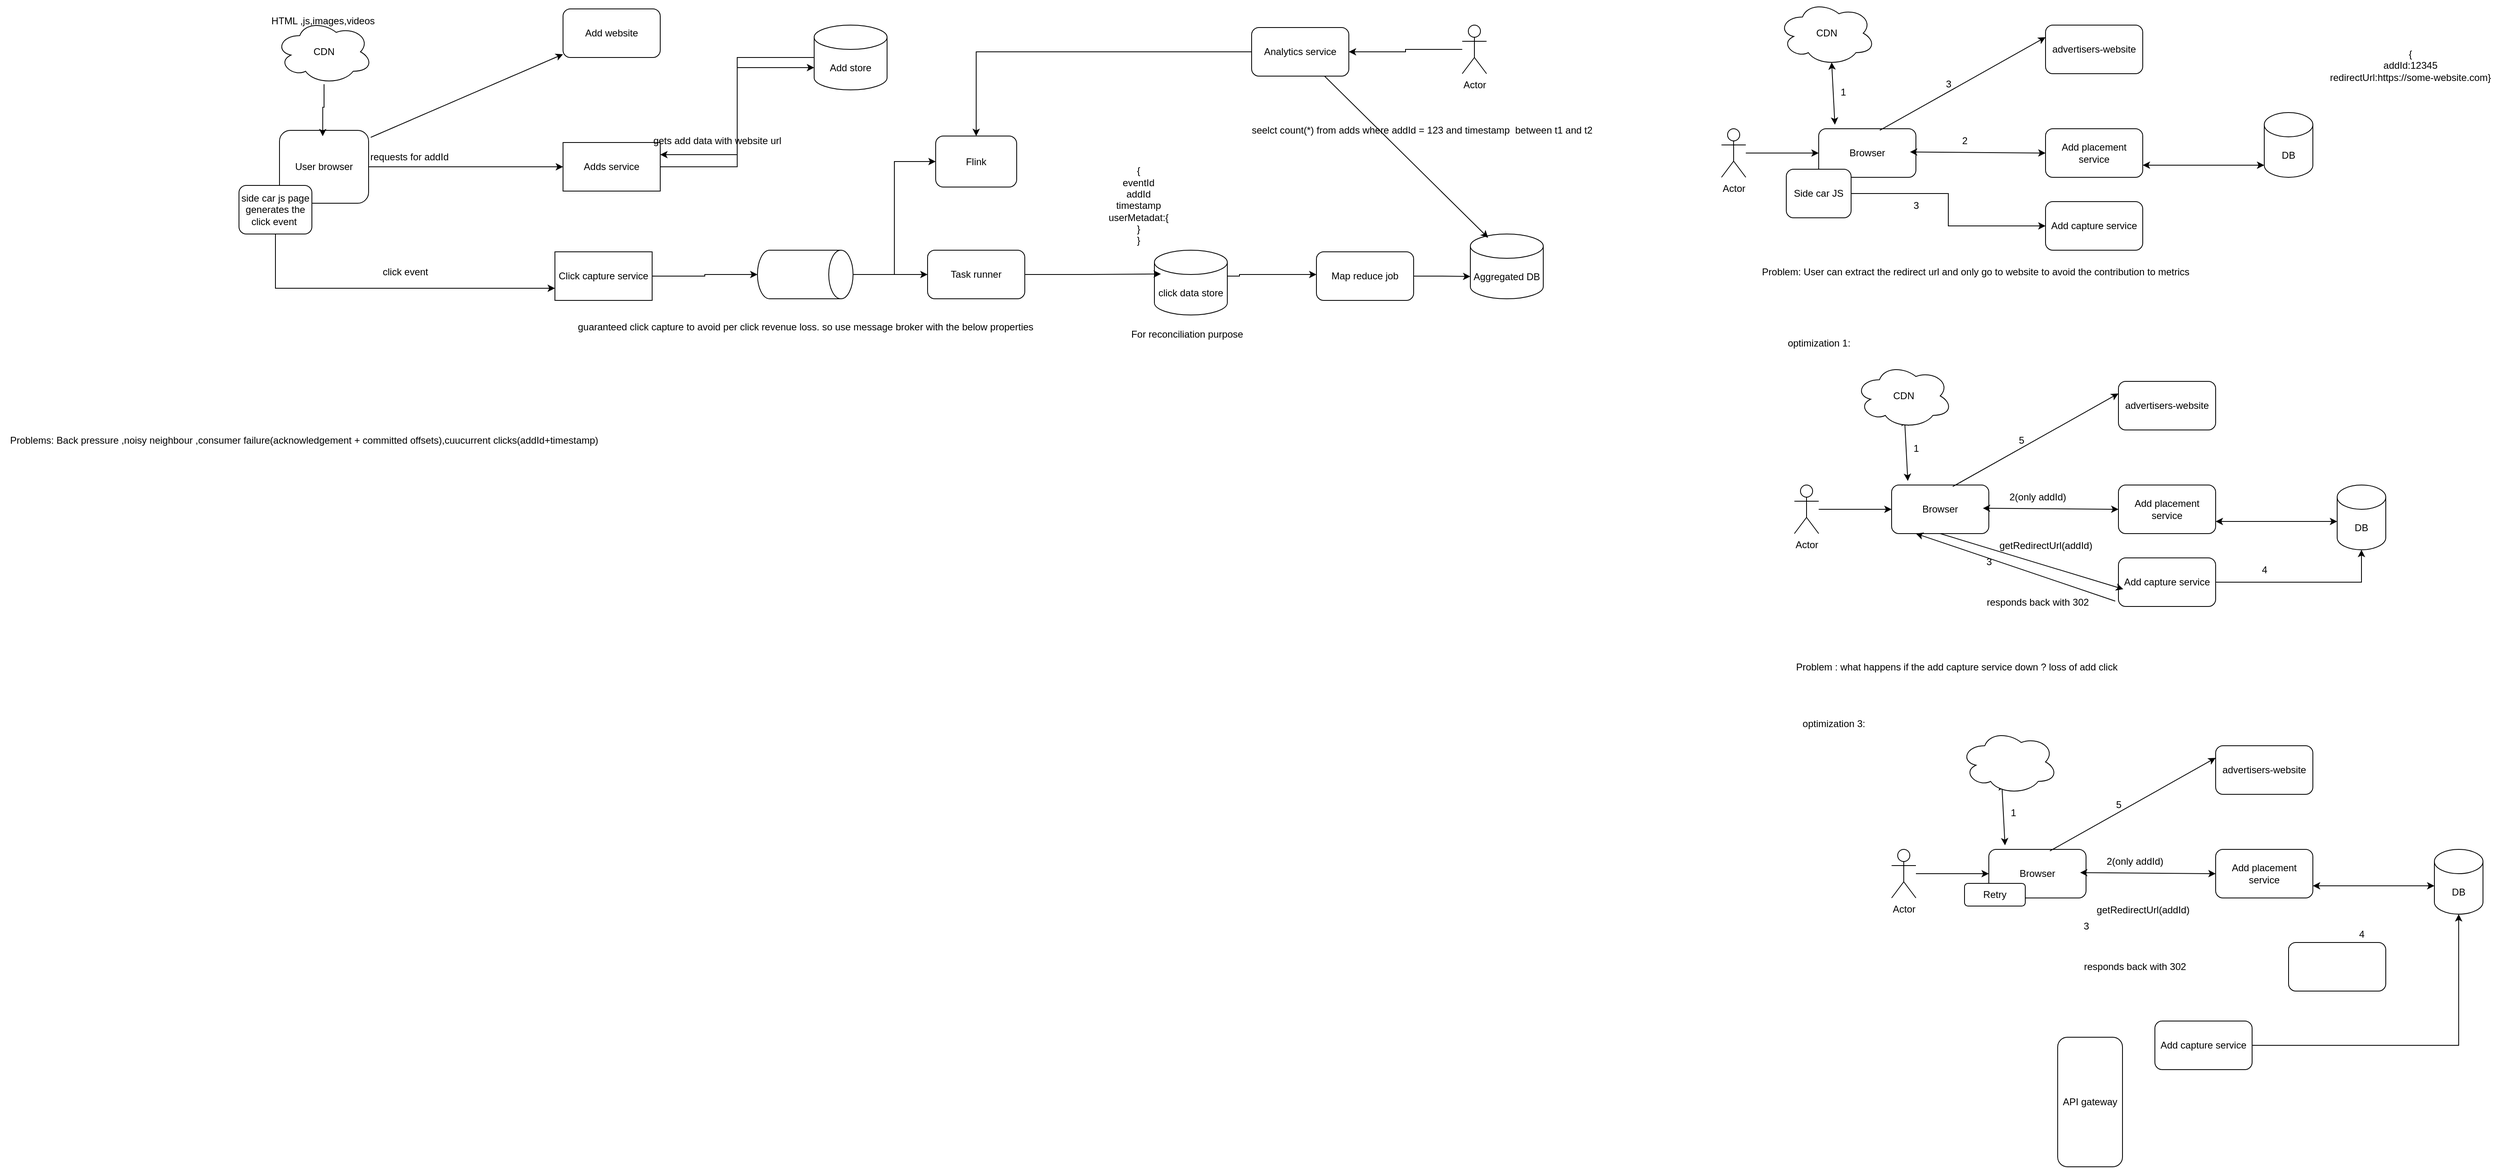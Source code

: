 <mxfile version="26.0.6">
  <diagram name="Page-1" id="_u1gvkKbl3ZeAcSjSczg">
    <mxGraphModel dx="4094" dy="412" grid="1" gridSize="10" guides="1" tooltips="1" connect="1" arrows="1" fold="1" page="1" pageScale="1" pageWidth="3300" pageHeight="2300" math="0" shadow="0">
      <root>
        <mxCell id="0" />
        <mxCell id="1" parent="0" />
        <mxCell id="kkexLGDBU4MFBAvG1ze2-140" value="" style="rounded=1;whiteSpace=wrap;html=1;" parent="1" vertex="1">
          <mxGeometry x="2560" y="1163" width="120" height="60" as="geometry" />
        </mxCell>
        <mxCell id="kkexLGDBU4MFBAvG1ze2-8" style="edgeStyle=orthogonalEdgeStyle;rounded=0;orthogonalLoop=1;jettySize=auto;html=1;entryX=0;entryY=0.5;entryDx=0;entryDy=0;" parent="1" source="kkexLGDBU4MFBAvG1ze2-1" target="kkexLGDBU4MFBAvG1ze2-6" edge="1">
          <mxGeometry relative="1" as="geometry" />
        </mxCell>
        <mxCell id="kkexLGDBU4MFBAvG1ze2-1" value="User browser" style="rounded=1;whiteSpace=wrap;html=1;" parent="1" vertex="1">
          <mxGeometry x="80" y="160" width="110" height="90" as="geometry" />
        </mxCell>
        <mxCell id="kkexLGDBU4MFBAvG1ze2-2" value="Flink" style="rounded=1;whiteSpace=wrap;html=1;" parent="1" vertex="1">
          <mxGeometry x="890" y="167" width="100" height="63" as="geometry" />
        </mxCell>
        <mxCell id="kkexLGDBU4MFBAvG1ze2-3" value="CDN" style="ellipse;shape=cloud;whiteSpace=wrap;html=1;" parent="1" vertex="1">
          <mxGeometry x="75" y="23" width="120" height="80" as="geometry" />
        </mxCell>
        <mxCell id="kkexLGDBU4MFBAvG1ze2-4" style="edgeStyle=orthogonalEdgeStyle;rounded=0;orthogonalLoop=1;jettySize=auto;html=1;entryX=0.485;entryY=0.081;entryDx=0;entryDy=0;entryPerimeter=0;" parent="1" source="kkexLGDBU4MFBAvG1ze2-3" target="kkexLGDBU4MFBAvG1ze2-1" edge="1">
          <mxGeometry relative="1" as="geometry" />
        </mxCell>
        <mxCell id="kkexLGDBU4MFBAvG1ze2-5" value="HTML ,js,images,videos&amp;nbsp;" style="text;html=1;align=center;verticalAlign=middle;resizable=0;points=[];autosize=1;strokeColor=none;fillColor=none;" parent="1" vertex="1">
          <mxGeometry x="60" y="10" width="150" height="30" as="geometry" />
        </mxCell>
        <mxCell id="kkexLGDBU4MFBAvG1ze2-6" value="Adds service" style="rounded=0;whiteSpace=wrap;html=1;" parent="1" vertex="1">
          <mxGeometry x="430" y="175" width="120" height="60" as="geometry" />
        </mxCell>
        <mxCell id="kkexLGDBU4MFBAvG1ze2-9" value="requests for addId" style="text;html=1;align=center;verticalAlign=middle;resizable=0;points=[];autosize=1;strokeColor=none;fillColor=none;" parent="1" vertex="1">
          <mxGeometry x="180" y="178" width="120" height="30" as="geometry" />
        </mxCell>
        <mxCell id="kkexLGDBU4MFBAvG1ze2-22" style="edgeStyle=orthogonalEdgeStyle;rounded=0;orthogonalLoop=1;jettySize=auto;html=1;" parent="1" source="kkexLGDBU4MFBAvG1ze2-12" target="kkexLGDBU4MFBAvG1ze2-21" edge="1">
          <mxGeometry relative="1" as="geometry">
            <mxPoint x="660" y="340" as="targetPoint" />
          </mxGeometry>
        </mxCell>
        <mxCell id="kkexLGDBU4MFBAvG1ze2-12" value="Click capture service" style="rounded=0;whiteSpace=wrap;html=1;" parent="1" vertex="1">
          <mxGeometry x="420" y="310" width="120" height="60" as="geometry" />
        </mxCell>
        <mxCell id="kkexLGDBU4MFBAvG1ze2-14" value="click event" style="text;html=1;align=center;verticalAlign=middle;resizable=0;points=[];autosize=1;strokeColor=none;fillColor=none;" parent="1" vertex="1">
          <mxGeometry x="195" y="320" width="80" height="30" as="geometry" />
        </mxCell>
        <mxCell id="kkexLGDBU4MFBAvG1ze2-19" style="edgeStyle=orthogonalEdgeStyle;rounded=0;orthogonalLoop=1;jettySize=auto;html=1;entryX=1;entryY=0.25;entryDx=0;entryDy=0;" parent="1" source="kkexLGDBU4MFBAvG1ze2-17" target="kkexLGDBU4MFBAvG1ze2-6" edge="1">
          <mxGeometry relative="1" as="geometry" />
        </mxCell>
        <mxCell id="kkexLGDBU4MFBAvG1ze2-17" value="Add store" style="shape=cylinder3;whiteSpace=wrap;html=1;boundedLbl=1;backgroundOutline=1;size=15;" parent="1" vertex="1">
          <mxGeometry x="740" y="30" width="90" height="80" as="geometry" />
        </mxCell>
        <mxCell id="kkexLGDBU4MFBAvG1ze2-18" style="edgeStyle=orthogonalEdgeStyle;rounded=0;orthogonalLoop=1;jettySize=auto;html=1;entryX=0;entryY=0;entryDx=0;entryDy=52.5;entryPerimeter=0;" parent="1" source="kkexLGDBU4MFBAvG1ze2-6" target="kkexLGDBU4MFBAvG1ze2-17" edge="1">
          <mxGeometry relative="1" as="geometry" />
        </mxCell>
        <mxCell id="kkexLGDBU4MFBAvG1ze2-24" style="edgeStyle=orthogonalEdgeStyle;rounded=0;orthogonalLoop=1;jettySize=auto;html=1;" parent="1" source="kkexLGDBU4MFBAvG1ze2-21" target="kkexLGDBU4MFBAvG1ze2-23" edge="1">
          <mxGeometry relative="1" as="geometry" />
        </mxCell>
        <mxCell id="kkexLGDBU4MFBAvG1ze2-48" style="edgeStyle=orthogonalEdgeStyle;rounded=0;orthogonalLoop=1;jettySize=auto;html=1;entryX=0;entryY=0.5;entryDx=0;entryDy=0;" parent="1" source="kkexLGDBU4MFBAvG1ze2-21" target="kkexLGDBU4MFBAvG1ze2-2" edge="1">
          <mxGeometry relative="1" as="geometry" />
        </mxCell>
        <mxCell id="kkexLGDBU4MFBAvG1ze2-21" value="" style="shape=cylinder3;whiteSpace=wrap;html=1;boundedLbl=1;backgroundOutline=1;size=15;rotation=90;" parent="1" vertex="1">
          <mxGeometry x="699" y="279" width="60" height="118" as="geometry" />
        </mxCell>
        <mxCell id="kkexLGDBU4MFBAvG1ze2-23" value="Task runner" style="rounded=1;whiteSpace=wrap;html=1;" parent="1" vertex="1">
          <mxGeometry x="880" y="308" width="120" height="60" as="geometry" />
        </mxCell>
        <mxCell id="kkexLGDBU4MFBAvG1ze2-34" style="edgeStyle=orthogonalEdgeStyle;rounded=0;orthogonalLoop=1;jettySize=auto;html=1;" parent="1" source="kkexLGDBU4MFBAvG1ze2-26" target="kkexLGDBU4MFBAvG1ze2-35" edge="1">
          <mxGeometry relative="1" as="geometry">
            <mxPoint x="1330" y="348" as="targetPoint" />
            <Array as="points">
              <mxPoint x="1265" y="340" />
              <mxPoint x="1265" y="338" />
            </Array>
          </mxGeometry>
        </mxCell>
        <mxCell id="kkexLGDBU4MFBAvG1ze2-26" value="click data store" style="shape=cylinder3;whiteSpace=wrap;html=1;boundedLbl=1;backgroundOutline=1;size=15;" parent="1" vertex="1">
          <mxGeometry x="1160" y="308" width="90" height="80" as="geometry" />
        </mxCell>
        <mxCell id="kkexLGDBU4MFBAvG1ze2-27" style="edgeStyle=orthogonalEdgeStyle;rounded=0;orthogonalLoop=1;jettySize=auto;html=1;entryX=0.089;entryY=0.367;entryDx=0;entryDy=0;entryPerimeter=0;" parent="1" source="kkexLGDBU4MFBAvG1ze2-23" target="kkexLGDBU4MFBAvG1ze2-26" edge="1">
          <mxGeometry relative="1" as="geometry" />
        </mxCell>
        <mxCell id="kkexLGDBU4MFBAvG1ze2-29" style="edgeStyle=orthogonalEdgeStyle;rounded=0;orthogonalLoop=1;jettySize=auto;html=1;entryX=0;entryY=0.75;entryDx=0;entryDy=0;" parent="1" source="kkexLGDBU4MFBAvG1ze2-28" target="kkexLGDBU4MFBAvG1ze2-12" edge="1">
          <mxGeometry relative="1" as="geometry">
            <mxPoint x="300" y="360" as="targetPoint" />
            <Array as="points">
              <mxPoint x="75" y="355" />
            </Array>
          </mxGeometry>
        </mxCell>
        <mxCell id="kkexLGDBU4MFBAvG1ze2-28" value="side car js page&lt;div&gt;generates the click event&amp;nbsp;&lt;/div&gt;" style="rounded=1;whiteSpace=wrap;html=1;" parent="1" vertex="1">
          <mxGeometry x="30" y="228" width="90" height="60" as="geometry" />
        </mxCell>
        <mxCell id="kkexLGDBU4MFBAvG1ze2-30" value="gets add data with website url" style="text;html=1;align=center;verticalAlign=middle;resizable=0;points=[];autosize=1;strokeColor=none;fillColor=none;" parent="1" vertex="1">
          <mxGeometry x="530" y="158" width="180" height="30" as="geometry" />
        </mxCell>
        <mxCell id="kkexLGDBU4MFBAvG1ze2-31" value="" style="endArrow=classic;html=1;rounded=0;exitX=1.024;exitY=0.096;exitDx=0;exitDy=0;exitPerimeter=0;" parent="1" source="kkexLGDBU4MFBAvG1ze2-1" target="kkexLGDBU4MFBAvG1ze2-32" edge="1">
          <mxGeometry width="50" height="50" relative="1" as="geometry">
            <mxPoint x="380" y="240" as="sourcePoint" />
            <mxPoint x="440" y="50" as="targetPoint" />
          </mxGeometry>
        </mxCell>
        <mxCell id="kkexLGDBU4MFBAvG1ze2-32" value="Add website" style="rounded=1;whiteSpace=wrap;html=1;" parent="1" vertex="1">
          <mxGeometry x="430" y="10" width="120" height="60" as="geometry" />
        </mxCell>
        <mxCell id="kkexLGDBU4MFBAvG1ze2-33" value="guaranteed click capture to avoid per click revenue loss. so use message broker with the below properties" style="text;html=1;align=center;verticalAlign=middle;resizable=0;points=[];autosize=1;strokeColor=none;fillColor=none;" parent="1" vertex="1">
          <mxGeometry x="434" y="388" width="590" height="30" as="geometry" />
        </mxCell>
        <mxCell id="kkexLGDBU4MFBAvG1ze2-35" value="Map reduce job" style="rounded=1;whiteSpace=wrap;html=1;" parent="1" vertex="1">
          <mxGeometry x="1360" y="310" width="120" height="60" as="geometry" />
        </mxCell>
        <mxCell id="kkexLGDBU4MFBAvG1ze2-37" value="Aggregated DB" style="shape=cylinder3;whiteSpace=wrap;html=1;boundedLbl=1;backgroundOutline=1;size=15;" parent="1" vertex="1">
          <mxGeometry x="1550" y="288" width="90" height="80" as="geometry" />
        </mxCell>
        <mxCell id="kkexLGDBU4MFBAvG1ze2-38" style="edgeStyle=orthogonalEdgeStyle;rounded=0;orthogonalLoop=1;jettySize=auto;html=1;entryX=0;entryY=0;entryDx=0;entryDy=52.5;entryPerimeter=0;" parent="1" source="kkexLGDBU4MFBAvG1ze2-35" target="kkexLGDBU4MFBAvG1ze2-37" edge="1">
          <mxGeometry relative="1" as="geometry" />
        </mxCell>
        <mxCell id="kkexLGDBU4MFBAvG1ze2-39" value="For reconciliation purpose" style="text;html=1;align=center;verticalAlign=middle;resizable=0;points=[];autosize=1;strokeColor=none;fillColor=none;" parent="1" vertex="1">
          <mxGeometry x="1120" y="397" width="160" height="30" as="geometry" />
        </mxCell>
        <mxCell id="kkexLGDBU4MFBAvG1ze2-43" style="edgeStyle=orthogonalEdgeStyle;rounded=0;orthogonalLoop=1;jettySize=auto;html=1;" parent="1" source="kkexLGDBU4MFBAvG1ze2-40" target="kkexLGDBU4MFBAvG1ze2-2" edge="1">
          <mxGeometry relative="1" as="geometry" />
        </mxCell>
        <mxCell id="kkexLGDBU4MFBAvG1ze2-40" value="Analytics service" style="rounded=1;whiteSpace=wrap;html=1;" parent="1" vertex="1">
          <mxGeometry x="1280" y="33" width="120" height="60" as="geometry" />
        </mxCell>
        <mxCell id="kkexLGDBU4MFBAvG1ze2-42" style="edgeStyle=orthogonalEdgeStyle;rounded=0;orthogonalLoop=1;jettySize=auto;html=1;entryX=1;entryY=0.5;entryDx=0;entryDy=0;" parent="1" source="kkexLGDBU4MFBAvG1ze2-41" target="kkexLGDBU4MFBAvG1ze2-40" edge="1">
          <mxGeometry relative="1" as="geometry" />
        </mxCell>
        <mxCell id="kkexLGDBU4MFBAvG1ze2-41" value="Actor" style="shape=umlActor;verticalLabelPosition=bottom;verticalAlign=top;html=1;outlineConnect=0;" parent="1" vertex="1">
          <mxGeometry x="1540" y="30" width="30" height="60" as="geometry" />
        </mxCell>
        <mxCell id="kkexLGDBU4MFBAvG1ze2-45" value="Problems: Back pressure ,noisy neighbour ,consumer failure(acknowledgement + committed offsets),cuucurrent clicks(addId+timestamp)" style="text;html=1;align=center;verticalAlign=middle;resizable=0;points=[];autosize=1;strokeColor=none;fillColor=none;" parent="1" vertex="1">
          <mxGeometry x="-265" y="528" width="750" height="30" as="geometry" />
        </mxCell>
        <mxCell id="kkexLGDBU4MFBAvG1ze2-46" value="" style="endArrow=classic;html=1;rounded=0;exitX=0.75;exitY=1;exitDx=0;exitDy=0;entryX=0.244;entryY=0.058;entryDx=0;entryDy=0;entryPerimeter=0;" parent="1" source="kkexLGDBU4MFBAvG1ze2-40" target="kkexLGDBU4MFBAvG1ze2-37" edge="1">
          <mxGeometry width="50" height="50" relative="1" as="geometry">
            <mxPoint x="1370" y="290" as="sourcePoint" />
            <mxPoint x="1420" y="240" as="targetPoint" />
          </mxGeometry>
        </mxCell>
        <mxCell id="kkexLGDBU4MFBAvG1ze2-47" value="seelct count(*) from adds where addId = 123 and timestamp&amp;nbsp; between t1 and t2" style="text;html=1;align=center;verticalAlign=middle;resizable=0;points=[];autosize=1;strokeColor=none;fillColor=none;" parent="1" vertex="1">
          <mxGeometry x="1270" y="145" width="440" height="30" as="geometry" />
        </mxCell>
        <mxCell id="kkexLGDBU4MFBAvG1ze2-49" value="{&lt;div&gt;eventId&lt;/div&gt;&lt;div&gt;addId&lt;/div&gt;&lt;div&gt;timestamp&lt;/div&gt;&lt;div&gt;userMetadat:{&lt;/div&gt;&lt;div&gt;}&lt;/div&gt;&lt;div&gt;}&lt;/div&gt;" style="text;html=1;align=center;verticalAlign=middle;resizable=0;points=[];autosize=1;strokeColor=none;fillColor=none;" parent="1" vertex="1">
          <mxGeometry x="1090" y="198" width="100" height="110" as="geometry" />
        </mxCell>
        <mxCell id="kkexLGDBU4MFBAvG1ze2-52" value="Browser" style="rounded=1;whiteSpace=wrap;html=1;" parent="1" vertex="1">
          <mxGeometry x="1980" y="158" width="120" height="60" as="geometry" />
        </mxCell>
        <mxCell id="kkexLGDBU4MFBAvG1ze2-54" style="edgeStyle=orthogonalEdgeStyle;rounded=0;orthogonalLoop=1;jettySize=auto;html=1;entryX=0;entryY=0.5;entryDx=0;entryDy=0;" parent="1" source="kkexLGDBU4MFBAvG1ze2-53" target="kkexLGDBU4MFBAvG1ze2-52" edge="1">
          <mxGeometry relative="1" as="geometry" />
        </mxCell>
        <mxCell id="kkexLGDBU4MFBAvG1ze2-53" value="Actor" style="shape=umlActor;verticalLabelPosition=bottom;verticalAlign=top;html=1;outlineConnect=0;" parent="1" vertex="1">
          <mxGeometry x="1860" y="158" width="30" height="60" as="geometry" />
        </mxCell>
        <mxCell id="kkexLGDBU4MFBAvG1ze2-55" value="CDN" style="ellipse;shape=cloud;whiteSpace=wrap;html=1;" parent="1" vertex="1">
          <mxGeometry x="1930" width="120" height="80" as="geometry" />
        </mxCell>
        <mxCell id="kkexLGDBU4MFBAvG1ze2-57" value="" style="endArrow=classic;startArrow=classic;html=1;rounded=0;entryX=0.55;entryY=0.95;entryDx=0;entryDy=0;entryPerimeter=0;" parent="1" target="kkexLGDBU4MFBAvG1ze2-55" edge="1">
          <mxGeometry width="50" height="50" relative="1" as="geometry">
            <mxPoint x="2000" y="153" as="sourcePoint" />
            <mxPoint x="2050" y="103" as="targetPoint" />
          </mxGeometry>
        </mxCell>
        <mxCell id="kkexLGDBU4MFBAvG1ze2-58" value="Add placement service" style="rounded=1;whiteSpace=wrap;html=1;" parent="1" vertex="1">
          <mxGeometry x="2260" y="158" width="120" height="60" as="geometry" />
        </mxCell>
        <mxCell id="kkexLGDBU4MFBAvG1ze2-59" value="Add capture service" style="rounded=1;whiteSpace=wrap;html=1;" parent="1" vertex="1">
          <mxGeometry x="2260" y="248" width="120" height="60" as="geometry" />
        </mxCell>
        <mxCell id="kkexLGDBU4MFBAvG1ze2-60" value="" style="endArrow=classic;startArrow=classic;html=1;rounded=0;exitX=0.939;exitY=0.478;exitDx=0;exitDy=0;exitPerimeter=0;entryX=0;entryY=0.5;entryDx=0;entryDy=0;" parent="1" source="kkexLGDBU4MFBAvG1ze2-52" target="kkexLGDBU4MFBAvG1ze2-58" edge="1">
          <mxGeometry width="50" height="50" relative="1" as="geometry">
            <mxPoint x="2130" y="200" as="sourcePoint" />
            <mxPoint x="2180" y="150" as="targetPoint" />
          </mxGeometry>
        </mxCell>
        <mxCell id="kkexLGDBU4MFBAvG1ze2-61" value="DB" style="shape=cylinder3;whiteSpace=wrap;html=1;boundedLbl=1;backgroundOutline=1;size=15;" parent="1" vertex="1">
          <mxGeometry x="2530" y="138" width="60" height="80" as="geometry" />
        </mxCell>
        <mxCell id="kkexLGDBU4MFBAvG1ze2-62" value="" style="endArrow=classic;startArrow=classic;html=1;rounded=0;entryX=0;entryY=1;entryDx=0;entryDy=-15;entryPerimeter=0;exitX=1;exitY=0.75;exitDx=0;exitDy=0;" parent="1" source="kkexLGDBU4MFBAvG1ze2-58" target="kkexLGDBU4MFBAvG1ze2-61" edge="1">
          <mxGeometry width="50" height="50" relative="1" as="geometry">
            <mxPoint x="2380" y="120" as="sourcePoint" />
            <mxPoint x="2430" y="70" as="targetPoint" />
          </mxGeometry>
        </mxCell>
        <mxCell id="kkexLGDBU4MFBAvG1ze2-63" value="{&lt;div&gt;&lt;span style=&quot;background-color: transparent; color: light-dark(rgb(0, 0, 0), rgb(255, 255, 255));&quot;&gt;addId:12345&lt;/span&gt;&lt;/div&gt;&lt;div&gt;&lt;span style=&quot;background-color: transparent; color: light-dark(rgb(0, 0, 0), rgb(255, 255, 255));&quot;&gt;redirectUrl:https://some-website.com}&lt;/span&gt;&lt;/div&gt;" style="text;html=1;align=center;verticalAlign=middle;resizable=0;points=[];autosize=1;strokeColor=none;fillColor=none;" parent="1" vertex="1">
          <mxGeometry x="2600" y="50" width="220" height="60" as="geometry" />
        </mxCell>
        <mxCell id="kkexLGDBU4MFBAvG1ze2-65" style="edgeStyle=orthogonalEdgeStyle;rounded=0;orthogonalLoop=1;jettySize=auto;html=1;" parent="1" source="kkexLGDBU4MFBAvG1ze2-64" target="kkexLGDBU4MFBAvG1ze2-59" edge="1">
          <mxGeometry relative="1" as="geometry" />
        </mxCell>
        <mxCell id="kkexLGDBU4MFBAvG1ze2-64" value="Side car JS" style="rounded=1;whiteSpace=wrap;html=1;" parent="1" vertex="1">
          <mxGeometry x="1940" y="208" width="80" height="60" as="geometry" />
        </mxCell>
        <mxCell id="kkexLGDBU4MFBAvG1ze2-66" value="advertisers-website" style="rounded=1;whiteSpace=wrap;html=1;" parent="1" vertex="1">
          <mxGeometry x="2260" y="30" width="120" height="60" as="geometry" />
        </mxCell>
        <mxCell id="kkexLGDBU4MFBAvG1ze2-68" value="" style="endArrow=classic;html=1;rounded=0;exitX=0.628;exitY=0.033;exitDx=0;exitDy=0;exitPerimeter=0;entryX=0;entryY=0.25;entryDx=0;entryDy=0;" parent="1" source="kkexLGDBU4MFBAvG1ze2-52" target="kkexLGDBU4MFBAvG1ze2-66" edge="1">
          <mxGeometry width="50" height="50" relative="1" as="geometry">
            <mxPoint x="2180" y="200" as="sourcePoint" />
            <mxPoint x="2230" y="150" as="targetPoint" />
          </mxGeometry>
        </mxCell>
        <mxCell id="kkexLGDBU4MFBAvG1ze2-69" value="Problem: User can extract the redirect url and only go to website to avoid the contribution to metrics&amp;nbsp;" style="text;html=1;align=center;verticalAlign=middle;resizable=0;points=[];autosize=1;strokeColor=none;fillColor=none;" parent="1" vertex="1">
          <mxGeometry x="1900" y="320" width="550" height="30" as="geometry" />
        </mxCell>
        <mxCell id="kkexLGDBU4MFBAvG1ze2-70" value="1" style="text;html=1;align=center;verticalAlign=middle;resizable=0;points=[];autosize=1;strokeColor=none;fillColor=none;" parent="1" vertex="1">
          <mxGeometry x="1995" y="98" width="30" height="30" as="geometry" />
        </mxCell>
        <mxCell id="kkexLGDBU4MFBAvG1ze2-71" value="2" style="text;html=1;align=center;verticalAlign=middle;resizable=0;points=[];autosize=1;strokeColor=none;fillColor=none;" parent="1" vertex="1">
          <mxGeometry x="2145" y="158" width="30" height="30" as="geometry" />
        </mxCell>
        <mxCell id="kkexLGDBU4MFBAvG1ze2-72" value="3" style="text;html=1;align=center;verticalAlign=middle;resizable=0;points=[];autosize=1;strokeColor=none;fillColor=none;" parent="1" vertex="1">
          <mxGeometry x="2125" y="88" width="30" height="30" as="geometry" />
        </mxCell>
        <mxCell id="kkexLGDBU4MFBAvG1ze2-73" value="3" style="text;html=1;align=center;verticalAlign=middle;resizable=0;points=[];autosize=1;strokeColor=none;fillColor=none;" parent="1" vertex="1">
          <mxGeometry x="2085" y="238" width="30" height="30" as="geometry" />
        </mxCell>
        <mxCell id="kkexLGDBU4MFBAvG1ze2-90" value="Browser" style="rounded=1;whiteSpace=wrap;html=1;" parent="1" vertex="1">
          <mxGeometry x="2070" y="598" width="120" height="60" as="geometry" />
        </mxCell>
        <mxCell id="kkexLGDBU4MFBAvG1ze2-91" style="edgeStyle=orthogonalEdgeStyle;rounded=0;orthogonalLoop=1;jettySize=auto;html=1;entryX=0;entryY=0.5;entryDx=0;entryDy=0;" parent="1" source="kkexLGDBU4MFBAvG1ze2-92" target="kkexLGDBU4MFBAvG1ze2-90" edge="1">
          <mxGeometry relative="1" as="geometry" />
        </mxCell>
        <mxCell id="kkexLGDBU4MFBAvG1ze2-92" value="Actor" style="shape=umlActor;verticalLabelPosition=bottom;verticalAlign=top;html=1;outlineConnect=0;" parent="1" vertex="1">
          <mxGeometry x="1950" y="598" width="30" height="60" as="geometry" />
        </mxCell>
        <mxCell id="kkexLGDBU4MFBAvG1ze2-93" value="" style="endArrow=classic;startArrow=classic;html=1;rounded=0;entryX=0.55;entryY=0.95;entryDx=0;entryDy=0;entryPerimeter=0;" parent="1" edge="1">
          <mxGeometry width="50" height="50" relative="1" as="geometry">
            <mxPoint x="2090" y="593" as="sourcePoint" />
            <mxPoint x="2086" y="516" as="targetPoint" />
          </mxGeometry>
        </mxCell>
        <mxCell id="kkexLGDBU4MFBAvG1ze2-94" value="Add placement service" style="rounded=1;whiteSpace=wrap;html=1;" parent="1" vertex="1">
          <mxGeometry x="2350" y="598" width="120" height="60" as="geometry" />
        </mxCell>
        <mxCell id="kkexLGDBU4MFBAvG1ze2-109" style="edgeStyle=orthogonalEdgeStyle;rounded=0;orthogonalLoop=1;jettySize=auto;html=1;" parent="1" source="kkexLGDBU4MFBAvG1ze2-95" target="kkexLGDBU4MFBAvG1ze2-108" edge="1">
          <mxGeometry relative="1" as="geometry" />
        </mxCell>
        <mxCell id="kkexLGDBU4MFBAvG1ze2-95" value="Add capture service" style="rounded=1;whiteSpace=wrap;html=1;" parent="1" vertex="1">
          <mxGeometry x="2350" y="688" width="120" height="60" as="geometry" />
        </mxCell>
        <mxCell id="kkexLGDBU4MFBAvG1ze2-96" value="" style="endArrow=classic;startArrow=classic;html=1;rounded=0;exitX=0.939;exitY=0.478;exitDx=0;exitDy=0;exitPerimeter=0;entryX=0;entryY=0.5;entryDx=0;entryDy=0;" parent="1" source="kkexLGDBU4MFBAvG1ze2-90" target="kkexLGDBU4MFBAvG1ze2-94" edge="1">
          <mxGeometry width="50" height="50" relative="1" as="geometry">
            <mxPoint x="2220" y="640" as="sourcePoint" />
            <mxPoint x="2270" y="590" as="targetPoint" />
          </mxGeometry>
        </mxCell>
        <mxCell id="kkexLGDBU4MFBAvG1ze2-97" value="" style="endArrow=classic;startArrow=classic;html=1;rounded=0;entryX=0;entryY=1;entryDx=0;entryDy=-15;entryPerimeter=0;exitX=1;exitY=0.75;exitDx=0;exitDy=0;" parent="1" source="kkexLGDBU4MFBAvG1ze2-94" edge="1">
          <mxGeometry width="50" height="50" relative="1" as="geometry">
            <mxPoint x="2470" y="560" as="sourcePoint" />
            <mxPoint x="2620" y="643" as="targetPoint" />
          </mxGeometry>
        </mxCell>
        <mxCell id="kkexLGDBU4MFBAvG1ze2-100" value="advertisers-website" style="rounded=1;whiteSpace=wrap;html=1;" parent="1" vertex="1">
          <mxGeometry x="2350" y="470" width="120" height="60" as="geometry" />
        </mxCell>
        <mxCell id="kkexLGDBU4MFBAvG1ze2-101" value="" style="endArrow=classic;html=1;rounded=0;exitX=0.628;exitY=0.033;exitDx=0;exitDy=0;exitPerimeter=0;entryX=0;entryY=0.25;entryDx=0;entryDy=0;" parent="1" source="kkexLGDBU4MFBAvG1ze2-90" target="kkexLGDBU4MFBAvG1ze2-100" edge="1">
          <mxGeometry width="50" height="50" relative="1" as="geometry">
            <mxPoint x="2270" y="640" as="sourcePoint" />
            <mxPoint x="2320" y="590" as="targetPoint" />
          </mxGeometry>
        </mxCell>
        <mxCell id="kkexLGDBU4MFBAvG1ze2-102" value="1" style="text;html=1;align=center;verticalAlign=middle;resizable=0;points=[];autosize=1;strokeColor=none;fillColor=none;" parent="1" vertex="1">
          <mxGeometry x="2085" y="538" width="30" height="30" as="geometry" />
        </mxCell>
        <mxCell id="kkexLGDBU4MFBAvG1ze2-103" value="2(only addId)" style="text;html=1;align=center;verticalAlign=middle;resizable=0;points=[];autosize=1;strokeColor=none;fillColor=none;" parent="1" vertex="1">
          <mxGeometry x="2205" y="598" width="90" height="30" as="geometry" />
        </mxCell>
        <mxCell id="kkexLGDBU4MFBAvG1ze2-104" value="5" style="text;html=1;align=center;verticalAlign=middle;resizable=0;points=[];autosize=1;strokeColor=none;fillColor=none;" parent="1" vertex="1">
          <mxGeometry x="2215" y="528" width="30" height="30" as="geometry" />
        </mxCell>
        <mxCell id="kkexLGDBU4MFBAvG1ze2-105" value="3" style="text;html=1;align=center;verticalAlign=middle;resizable=0;points=[];autosize=1;strokeColor=none;fillColor=none;" parent="1" vertex="1">
          <mxGeometry x="2175" y="678" width="30" height="30" as="geometry" />
        </mxCell>
        <mxCell id="kkexLGDBU4MFBAvG1ze2-106" value="CDN" style="ellipse;shape=cloud;whiteSpace=wrap;html=1;" parent="1" vertex="1">
          <mxGeometry x="2025" y="448" width="120" height="80" as="geometry" />
        </mxCell>
        <mxCell id="kkexLGDBU4MFBAvG1ze2-107" value="" style="endArrow=classic;html=1;rounded=0;exitX=0.5;exitY=1;exitDx=0;exitDy=0;entryX=0.05;entryY=0.644;entryDx=0;entryDy=0;entryPerimeter=0;" parent="1" source="kkexLGDBU4MFBAvG1ze2-90" target="kkexLGDBU4MFBAvG1ze2-95" edge="1">
          <mxGeometry width="50" height="50" relative="1" as="geometry">
            <mxPoint x="2180" y="560" as="sourcePoint" />
            <mxPoint x="2230" y="510" as="targetPoint" />
          </mxGeometry>
        </mxCell>
        <mxCell id="kkexLGDBU4MFBAvG1ze2-108" value="DB" style="shape=cylinder3;whiteSpace=wrap;html=1;boundedLbl=1;backgroundOutline=1;size=15;" parent="1" vertex="1">
          <mxGeometry x="2620" y="598" width="60" height="80" as="geometry" />
        </mxCell>
        <mxCell id="kkexLGDBU4MFBAvG1ze2-111" value="getRedirectUrl(addId)" style="text;html=1;align=center;verticalAlign=middle;resizable=0;points=[];autosize=1;strokeColor=none;fillColor=none;" parent="1" vertex="1">
          <mxGeometry x="2190" y="658" width="140" height="30" as="geometry" />
        </mxCell>
        <mxCell id="kkexLGDBU4MFBAvG1ze2-112" value="" style="endArrow=classic;html=1;rounded=0;exitX=-0.033;exitY=0.889;exitDx=0;exitDy=0;exitPerimeter=0;entryX=0.25;entryY=1;entryDx=0;entryDy=0;" parent="1" source="kkexLGDBU4MFBAvG1ze2-95" target="kkexLGDBU4MFBAvG1ze2-90" edge="1">
          <mxGeometry width="50" height="50" relative="1" as="geometry">
            <mxPoint x="2260" y="770" as="sourcePoint" />
            <mxPoint x="2310" y="720" as="targetPoint" />
          </mxGeometry>
        </mxCell>
        <mxCell id="kkexLGDBU4MFBAvG1ze2-113" value="responds back with 302" style="text;html=1;align=center;verticalAlign=middle;resizable=0;points=[];autosize=1;strokeColor=none;fillColor=none;" parent="1" vertex="1">
          <mxGeometry x="2175" y="728" width="150" height="30" as="geometry" />
        </mxCell>
        <mxCell id="kkexLGDBU4MFBAvG1ze2-114" value="4" style="text;html=1;align=center;verticalAlign=middle;resizable=0;points=[];autosize=1;strokeColor=none;fillColor=none;" parent="1" vertex="1">
          <mxGeometry x="2515" y="688" width="30" height="30" as="geometry" />
        </mxCell>
        <mxCell id="kkexLGDBU4MFBAvG1ze2-115" value="optimization 1:" style="text;html=1;align=center;verticalAlign=middle;resizable=0;points=[];autosize=1;strokeColor=none;fillColor=none;" parent="1" vertex="1">
          <mxGeometry x="1930" y="408" width="100" height="30" as="geometry" />
        </mxCell>
        <mxCell id="kkexLGDBU4MFBAvG1ze2-116" value="Problem : what happens if the add capture service down ? loss of add click" style="text;html=1;align=center;verticalAlign=middle;resizable=0;points=[];autosize=1;strokeColor=none;fillColor=none;" parent="1" vertex="1">
          <mxGeometry x="1940" y="808" width="420" height="30" as="geometry" />
        </mxCell>
        <mxCell id="kkexLGDBU4MFBAvG1ze2-117" value="Browser" style="rounded=1;whiteSpace=wrap;html=1;" parent="1" vertex="1">
          <mxGeometry x="2190" y="1048" width="120" height="60" as="geometry" />
        </mxCell>
        <mxCell id="kkexLGDBU4MFBAvG1ze2-118" style="edgeStyle=orthogonalEdgeStyle;rounded=0;orthogonalLoop=1;jettySize=auto;html=1;entryX=0;entryY=0.5;entryDx=0;entryDy=0;" parent="1" source="kkexLGDBU4MFBAvG1ze2-119" target="kkexLGDBU4MFBAvG1ze2-117" edge="1">
          <mxGeometry relative="1" as="geometry" />
        </mxCell>
        <mxCell id="kkexLGDBU4MFBAvG1ze2-119" value="Actor" style="shape=umlActor;verticalLabelPosition=bottom;verticalAlign=top;html=1;outlineConnect=0;" parent="1" vertex="1">
          <mxGeometry x="2070" y="1048" width="30" height="60" as="geometry" />
        </mxCell>
        <mxCell id="kkexLGDBU4MFBAvG1ze2-120" value="" style="endArrow=classic;startArrow=classic;html=1;rounded=0;entryX=0.55;entryY=0.95;entryDx=0;entryDy=0;entryPerimeter=0;" parent="1" edge="1">
          <mxGeometry width="50" height="50" relative="1" as="geometry">
            <mxPoint x="2210" y="1043" as="sourcePoint" />
            <mxPoint x="2206" y="966" as="targetPoint" />
          </mxGeometry>
        </mxCell>
        <mxCell id="kkexLGDBU4MFBAvG1ze2-121" value="Add placement service" style="rounded=1;whiteSpace=wrap;html=1;" parent="1" vertex="1">
          <mxGeometry x="2470" y="1048" width="120" height="60" as="geometry" />
        </mxCell>
        <mxCell id="kkexLGDBU4MFBAvG1ze2-122" style="edgeStyle=orthogonalEdgeStyle;rounded=0;orthogonalLoop=1;jettySize=auto;html=1;" parent="1" source="kkexLGDBU4MFBAvG1ze2-123" target="kkexLGDBU4MFBAvG1ze2-133" edge="1">
          <mxGeometry relative="1" as="geometry" />
        </mxCell>
        <mxCell id="kkexLGDBU4MFBAvG1ze2-123" value="Add capture service" style="rounded=1;whiteSpace=wrap;html=1;" parent="1" vertex="1">
          <mxGeometry x="2395" y="1260" width="120" height="60" as="geometry" />
        </mxCell>
        <mxCell id="kkexLGDBU4MFBAvG1ze2-124" value="" style="endArrow=classic;startArrow=classic;html=1;rounded=0;exitX=0.939;exitY=0.478;exitDx=0;exitDy=0;exitPerimeter=0;entryX=0;entryY=0.5;entryDx=0;entryDy=0;" parent="1" source="kkexLGDBU4MFBAvG1ze2-117" target="kkexLGDBU4MFBAvG1ze2-121" edge="1">
          <mxGeometry width="50" height="50" relative="1" as="geometry">
            <mxPoint x="2340" y="1090" as="sourcePoint" />
            <mxPoint x="2390" y="1040" as="targetPoint" />
          </mxGeometry>
        </mxCell>
        <mxCell id="kkexLGDBU4MFBAvG1ze2-125" value="" style="endArrow=classic;startArrow=classic;html=1;rounded=0;entryX=0;entryY=1;entryDx=0;entryDy=-15;entryPerimeter=0;exitX=1;exitY=0.75;exitDx=0;exitDy=0;" parent="1" source="kkexLGDBU4MFBAvG1ze2-121" edge="1">
          <mxGeometry width="50" height="50" relative="1" as="geometry">
            <mxPoint x="2590" y="1010" as="sourcePoint" />
            <mxPoint x="2740" y="1093" as="targetPoint" />
          </mxGeometry>
        </mxCell>
        <mxCell id="kkexLGDBU4MFBAvG1ze2-126" value="advertisers-website" style="rounded=1;whiteSpace=wrap;html=1;" parent="1" vertex="1">
          <mxGeometry x="2470" y="920" width="120" height="60" as="geometry" />
        </mxCell>
        <mxCell id="kkexLGDBU4MFBAvG1ze2-127" value="" style="endArrow=classic;html=1;rounded=0;exitX=0.628;exitY=0.033;exitDx=0;exitDy=0;exitPerimeter=0;entryX=0;entryY=0.25;entryDx=0;entryDy=0;" parent="1" source="kkexLGDBU4MFBAvG1ze2-117" target="kkexLGDBU4MFBAvG1ze2-126" edge="1">
          <mxGeometry width="50" height="50" relative="1" as="geometry">
            <mxPoint x="2390" y="1090" as="sourcePoint" />
            <mxPoint x="2440" y="1040" as="targetPoint" />
          </mxGeometry>
        </mxCell>
        <mxCell id="kkexLGDBU4MFBAvG1ze2-128" value="1" style="text;html=1;align=center;verticalAlign=middle;resizable=0;points=[];autosize=1;strokeColor=none;fillColor=none;" parent="1" vertex="1">
          <mxGeometry x="2205" y="988" width="30" height="30" as="geometry" />
        </mxCell>
        <mxCell id="kkexLGDBU4MFBAvG1ze2-129" value="2(only addId)" style="text;html=1;align=center;verticalAlign=middle;resizable=0;points=[];autosize=1;strokeColor=none;fillColor=none;" parent="1" vertex="1">
          <mxGeometry x="2325" y="1048" width="90" height="30" as="geometry" />
        </mxCell>
        <mxCell id="kkexLGDBU4MFBAvG1ze2-130" value="5" style="text;html=1;align=center;verticalAlign=middle;resizable=0;points=[];autosize=1;strokeColor=none;fillColor=none;" parent="1" vertex="1">
          <mxGeometry x="2335" y="978" width="30" height="30" as="geometry" />
        </mxCell>
        <mxCell id="kkexLGDBU4MFBAvG1ze2-131" value="3" style="text;html=1;align=center;verticalAlign=middle;resizable=0;points=[];autosize=1;strokeColor=none;fillColor=none;" parent="1" vertex="1">
          <mxGeometry x="2295" y="1128" width="30" height="30" as="geometry" />
        </mxCell>
        <mxCell id="kkexLGDBU4MFBAvG1ze2-133" value="DB" style="shape=cylinder3;whiteSpace=wrap;html=1;boundedLbl=1;backgroundOutline=1;size=15;" parent="1" vertex="1">
          <mxGeometry x="2740" y="1048" width="60" height="80" as="geometry" />
        </mxCell>
        <mxCell id="kkexLGDBU4MFBAvG1ze2-134" value="getRedirectUrl(addId)" style="text;html=1;align=center;verticalAlign=middle;resizable=0;points=[];autosize=1;strokeColor=none;fillColor=none;" parent="1" vertex="1">
          <mxGeometry x="2310" y="1108" width="140" height="30" as="geometry" />
        </mxCell>
        <mxCell id="kkexLGDBU4MFBAvG1ze2-136" value="responds back with 302" style="text;html=1;align=center;verticalAlign=middle;resizable=0;points=[];autosize=1;strokeColor=none;fillColor=none;" parent="1" vertex="1">
          <mxGeometry x="2295" y="1178" width="150" height="30" as="geometry" />
        </mxCell>
        <mxCell id="kkexLGDBU4MFBAvG1ze2-137" value="4" style="text;html=1;align=center;verticalAlign=middle;resizable=0;points=[];autosize=1;strokeColor=none;fillColor=none;" parent="1" vertex="1">
          <mxGeometry x="2635" y="1138" width="30" height="30" as="geometry" />
        </mxCell>
        <mxCell id="kkexLGDBU4MFBAvG1ze2-138" value="" style="ellipse;shape=cloud;whiteSpace=wrap;html=1;" parent="1" vertex="1">
          <mxGeometry x="2155" y="900" width="120" height="80" as="geometry" />
        </mxCell>
        <mxCell id="kkexLGDBU4MFBAvG1ze2-139" value="Retry" style="rounded=1;whiteSpace=wrap;html=1;" parent="1" vertex="1">
          <mxGeometry x="2160" y="1090" width="75" height="28" as="geometry" />
        </mxCell>
        <mxCell id="kkexLGDBU4MFBAvG1ze2-141" value="optimization 3:&amp;nbsp;" style="text;html=1;align=center;verticalAlign=middle;resizable=0;points=[];autosize=1;strokeColor=none;fillColor=none;" parent="1" vertex="1">
          <mxGeometry x="1950" y="878" width="100" height="30" as="geometry" />
        </mxCell>
        <mxCell id="kkexLGDBU4MFBAvG1ze2-142" value="API gateway" style="rounded=1;whiteSpace=wrap;html=1;" parent="1" vertex="1">
          <mxGeometry x="2275" y="1280" width="80" height="160" as="geometry" />
        </mxCell>
      </root>
    </mxGraphModel>
  </diagram>
</mxfile>
